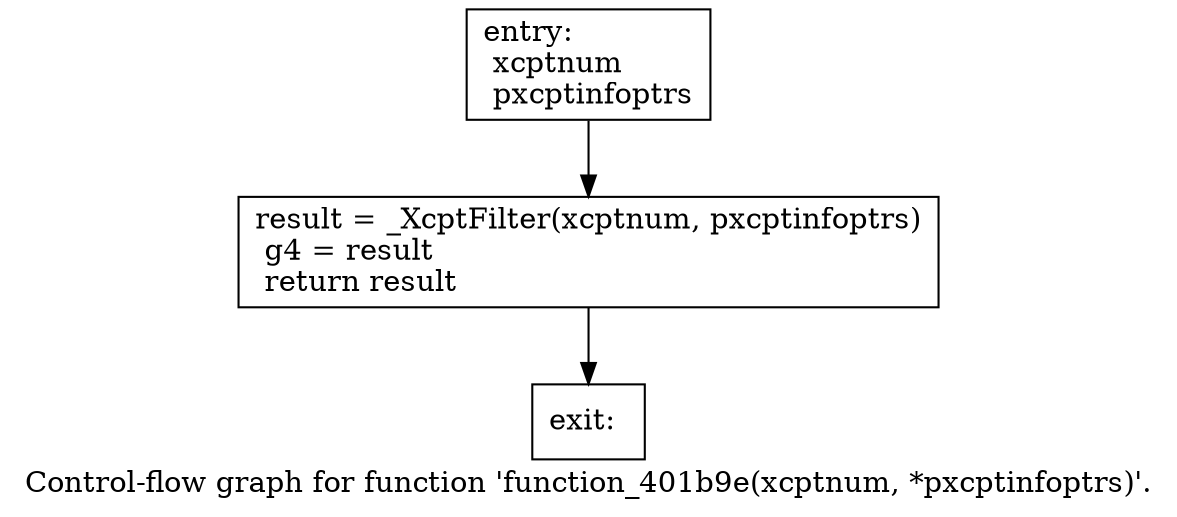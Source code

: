 digraph "Control-flow graph for function 'function_401b9e(xcptnum, *pxcptinfoptrs)'." {
  label="Control-flow graph for function 'function_401b9e(xcptnum, *pxcptinfoptrs)'.";
  node [shape=record];

  Node000001D420AC94B0 [label="{entry:\l  xcptnum\l  pxcptinfoptrs\l}"];
  Node000001D420AC94B0 -> Node000001D420AC9750;
  Node000001D420AC9750 [label="{  result = _XcptFilter(xcptnum, pxcptinfoptrs)\l  g4 = result\l  return result\l}"];
  Node000001D420AC9750 -> Node000001D420AC9A60;
  Node000001D420AC9A60 [label="{exit:\l}"];

}
